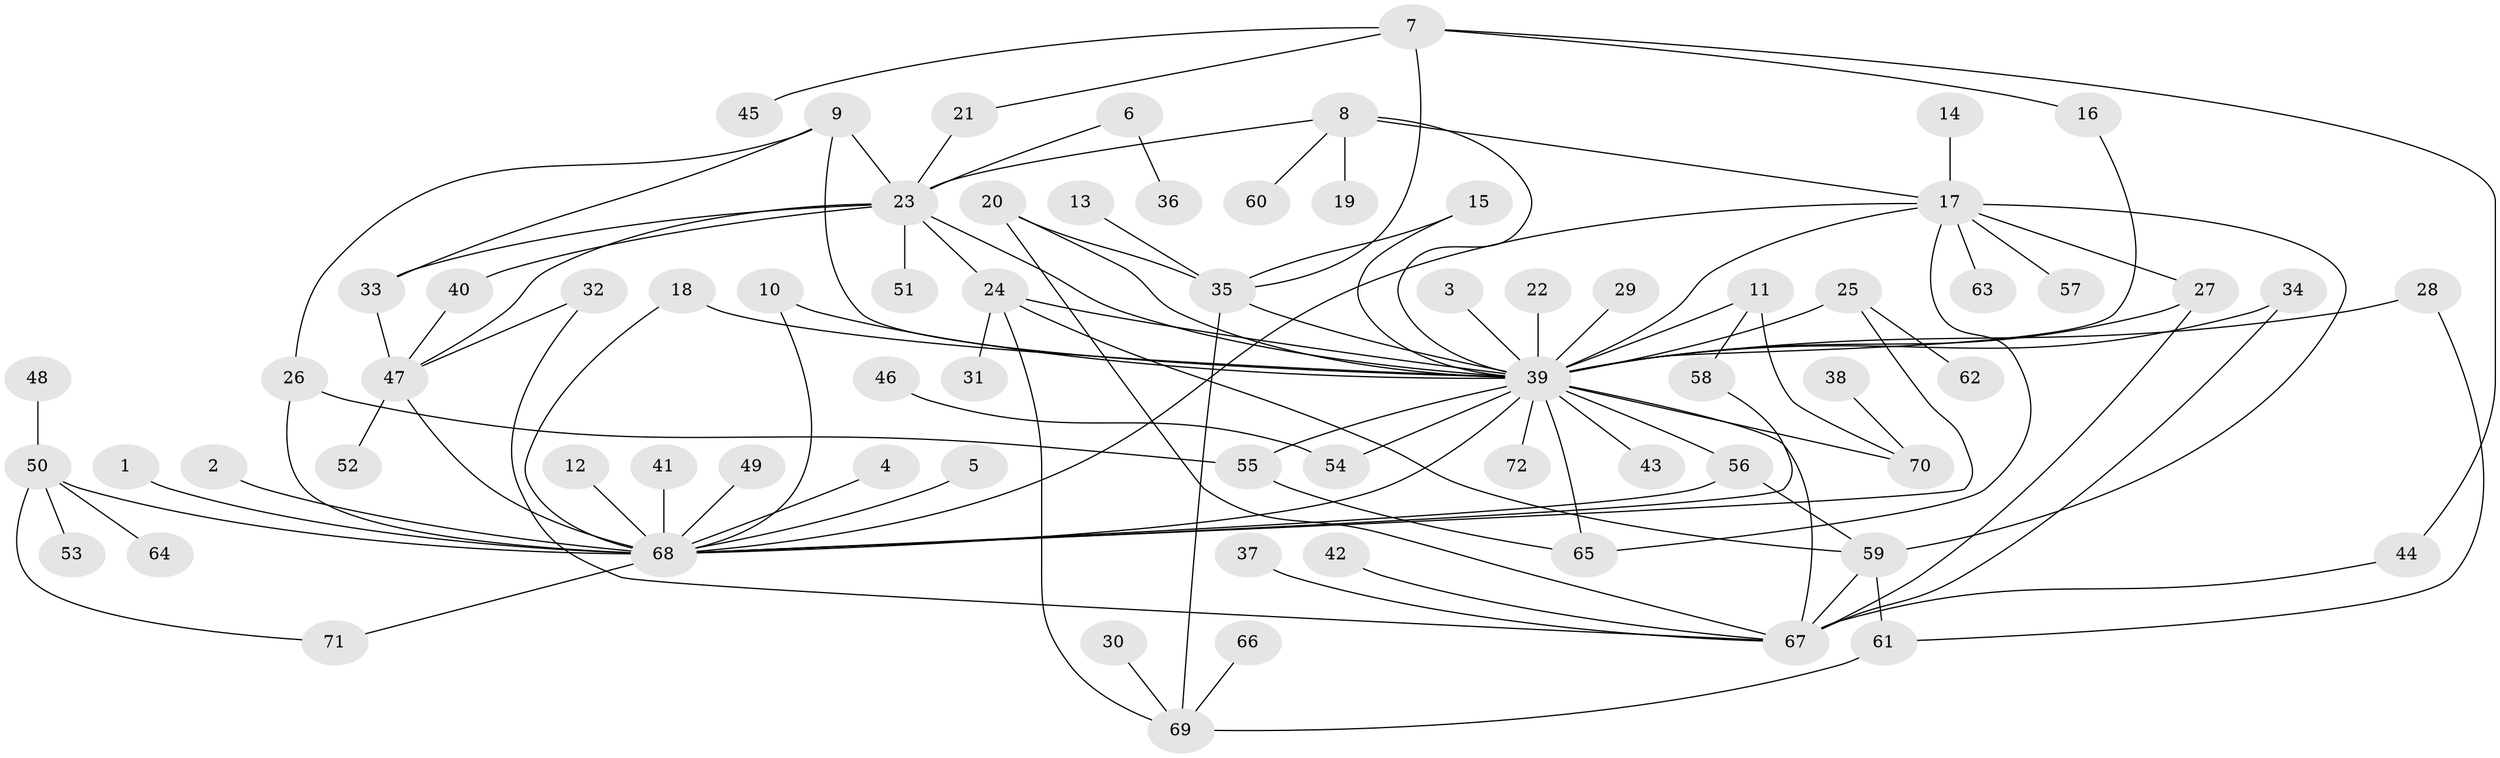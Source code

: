 // original degree distribution, {4: 0.055944055944055944, 35: 0.006993006993006993, 1: 0.48951048951048953, 8: 0.006993006993006993, 5: 0.02097902097902098, 22: 0.006993006993006993, 7: 0.02097902097902098, 13: 0.006993006993006993, 2: 0.24475524475524477, 12: 0.013986013986013986, 3: 0.1048951048951049, 6: 0.013986013986013986, 9: 0.006993006993006993}
// Generated by graph-tools (version 1.1) at 2025/01/03/09/25 03:01:44]
// undirected, 72 vertices, 107 edges
graph export_dot {
graph [start="1"]
  node [color=gray90,style=filled];
  1;
  2;
  3;
  4;
  5;
  6;
  7;
  8;
  9;
  10;
  11;
  12;
  13;
  14;
  15;
  16;
  17;
  18;
  19;
  20;
  21;
  22;
  23;
  24;
  25;
  26;
  27;
  28;
  29;
  30;
  31;
  32;
  33;
  34;
  35;
  36;
  37;
  38;
  39;
  40;
  41;
  42;
  43;
  44;
  45;
  46;
  47;
  48;
  49;
  50;
  51;
  52;
  53;
  54;
  55;
  56;
  57;
  58;
  59;
  60;
  61;
  62;
  63;
  64;
  65;
  66;
  67;
  68;
  69;
  70;
  71;
  72;
  1 -- 68 [weight=1.0];
  2 -- 68 [weight=1.0];
  3 -- 39 [weight=1.0];
  4 -- 68 [weight=1.0];
  5 -- 68 [weight=1.0];
  6 -- 23 [weight=1.0];
  6 -- 36 [weight=1.0];
  7 -- 16 [weight=1.0];
  7 -- 21 [weight=1.0];
  7 -- 35 [weight=1.0];
  7 -- 44 [weight=1.0];
  7 -- 45 [weight=1.0];
  8 -- 17 [weight=1.0];
  8 -- 19 [weight=1.0];
  8 -- 23 [weight=1.0];
  8 -- 39 [weight=1.0];
  8 -- 60 [weight=1.0];
  9 -- 23 [weight=1.0];
  9 -- 26 [weight=1.0];
  9 -- 33 [weight=1.0];
  9 -- 39 [weight=1.0];
  10 -- 39 [weight=1.0];
  10 -- 68 [weight=1.0];
  11 -- 39 [weight=1.0];
  11 -- 58 [weight=1.0];
  11 -- 70 [weight=1.0];
  12 -- 68 [weight=1.0];
  13 -- 35 [weight=1.0];
  14 -- 17 [weight=1.0];
  15 -- 35 [weight=1.0];
  15 -- 39 [weight=1.0];
  16 -- 39 [weight=1.0];
  17 -- 27 [weight=1.0];
  17 -- 39 [weight=1.0];
  17 -- 57 [weight=1.0];
  17 -- 59 [weight=1.0];
  17 -- 63 [weight=1.0];
  17 -- 65 [weight=1.0];
  17 -- 68 [weight=1.0];
  18 -- 39 [weight=1.0];
  18 -- 68 [weight=1.0];
  20 -- 35 [weight=1.0];
  20 -- 39 [weight=1.0];
  20 -- 67 [weight=1.0];
  21 -- 23 [weight=1.0];
  22 -- 39 [weight=1.0];
  23 -- 24 [weight=1.0];
  23 -- 33 [weight=2.0];
  23 -- 39 [weight=1.0];
  23 -- 40 [weight=1.0];
  23 -- 47 [weight=1.0];
  23 -- 51 [weight=1.0];
  24 -- 31 [weight=1.0];
  24 -- 39 [weight=1.0];
  24 -- 59 [weight=1.0];
  24 -- 69 [weight=1.0];
  25 -- 39 [weight=1.0];
  25 -- 62 [weight=1.0];
  25 -- 68 [weight=1.0];
  26 -- 55 [weight=1.0];
  26 -- 68 [weight=2.0];
  27 -- 39 [weight=1.0];
  27 -- 67 [weight=1.0];
  28 -- 39 [weight=1.0];
  28 -- 61 [weight=1.0];
  29 -- 39 [weight=1.0];
  30 -- 69 [weight=1.0];
  32 -- 47 [weight=1.0];
  32 -- 67 [weight=1.0];
  33 -- 47 [weight=1.0];
  34 -- 39 [weight=1.0];
  34 -- 67 [weight=1.0];
  35 -- 39 [weight=1.0];
  35 -- 69 [weight=1.0];
  37 -- 67 [weight=1.0];
  38 -- 70 [weight=1.0];
  39 -- 43 [weight=1.0];
  39 -- 54 [weight=1.0];
  39 -- 55 [weight=1.0];
  39 -- 56 [weight=2.0];
  39 -- 65 [weight=1.0];
  39 -- 67 [weight=1.0];
  39 -- 68 [weight=1.0];
  39 -- 70 [weight=1.0];
  39 -- 72 [weight=1.0];
  40 -- 47 [weight=2.0];
  41 -- 68 [weight=1.0];
  42 -- 67 [weight=1.0];
  44 -- 67 [weight=1.0];
  46 -- 54 [weight=1.0];
  47 -- 52 [weight=1.0];
  47 -- 68 [weight=1.0];
  48 -- 50 [weight=1.0];
  49 -- 68 [weight=1.0];
  50 -- 53 [weight=1.0];
  50 -- 64 [weight=1.0];
  50 -- 68 [weight=1.0];
  50 -- 71 [weight=1.0];
  55 -- 65 [weight=1.0];
  56 -- 59 [weight=1.0];
  56 -- 68 [weight=1.0];
  58 -- 68 [weight=1.0];
  59 -- 61 [weight=1.0];
  59 -- 67 [weight=1.0];
  61 -- 69 [weight=1.0];
  66 -- 69 [weight=1.0];
  68 -- 71 [weight=1.0];
}
